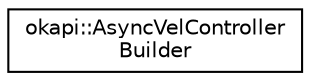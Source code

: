 digraph "Graphical Class Hierarchy"
{
 // LATEX_PDF_SIZE
  edge [fontname="Helvetica",fontsize="10",labelfontname="Helvetica",labelfontsize="10"];
  node [fontname="Helvetica",fontsize="10",shape=record];
  rankdir="LR";
  Node0 [label="okapi::AsyncVelController\lBuilder",height=0.2,width=0.4,color="black", fillcolor="white", style="filled",URL="$classokapi_1_1AsyncVelControllerBuilder.html",tooltip=" "];
}

